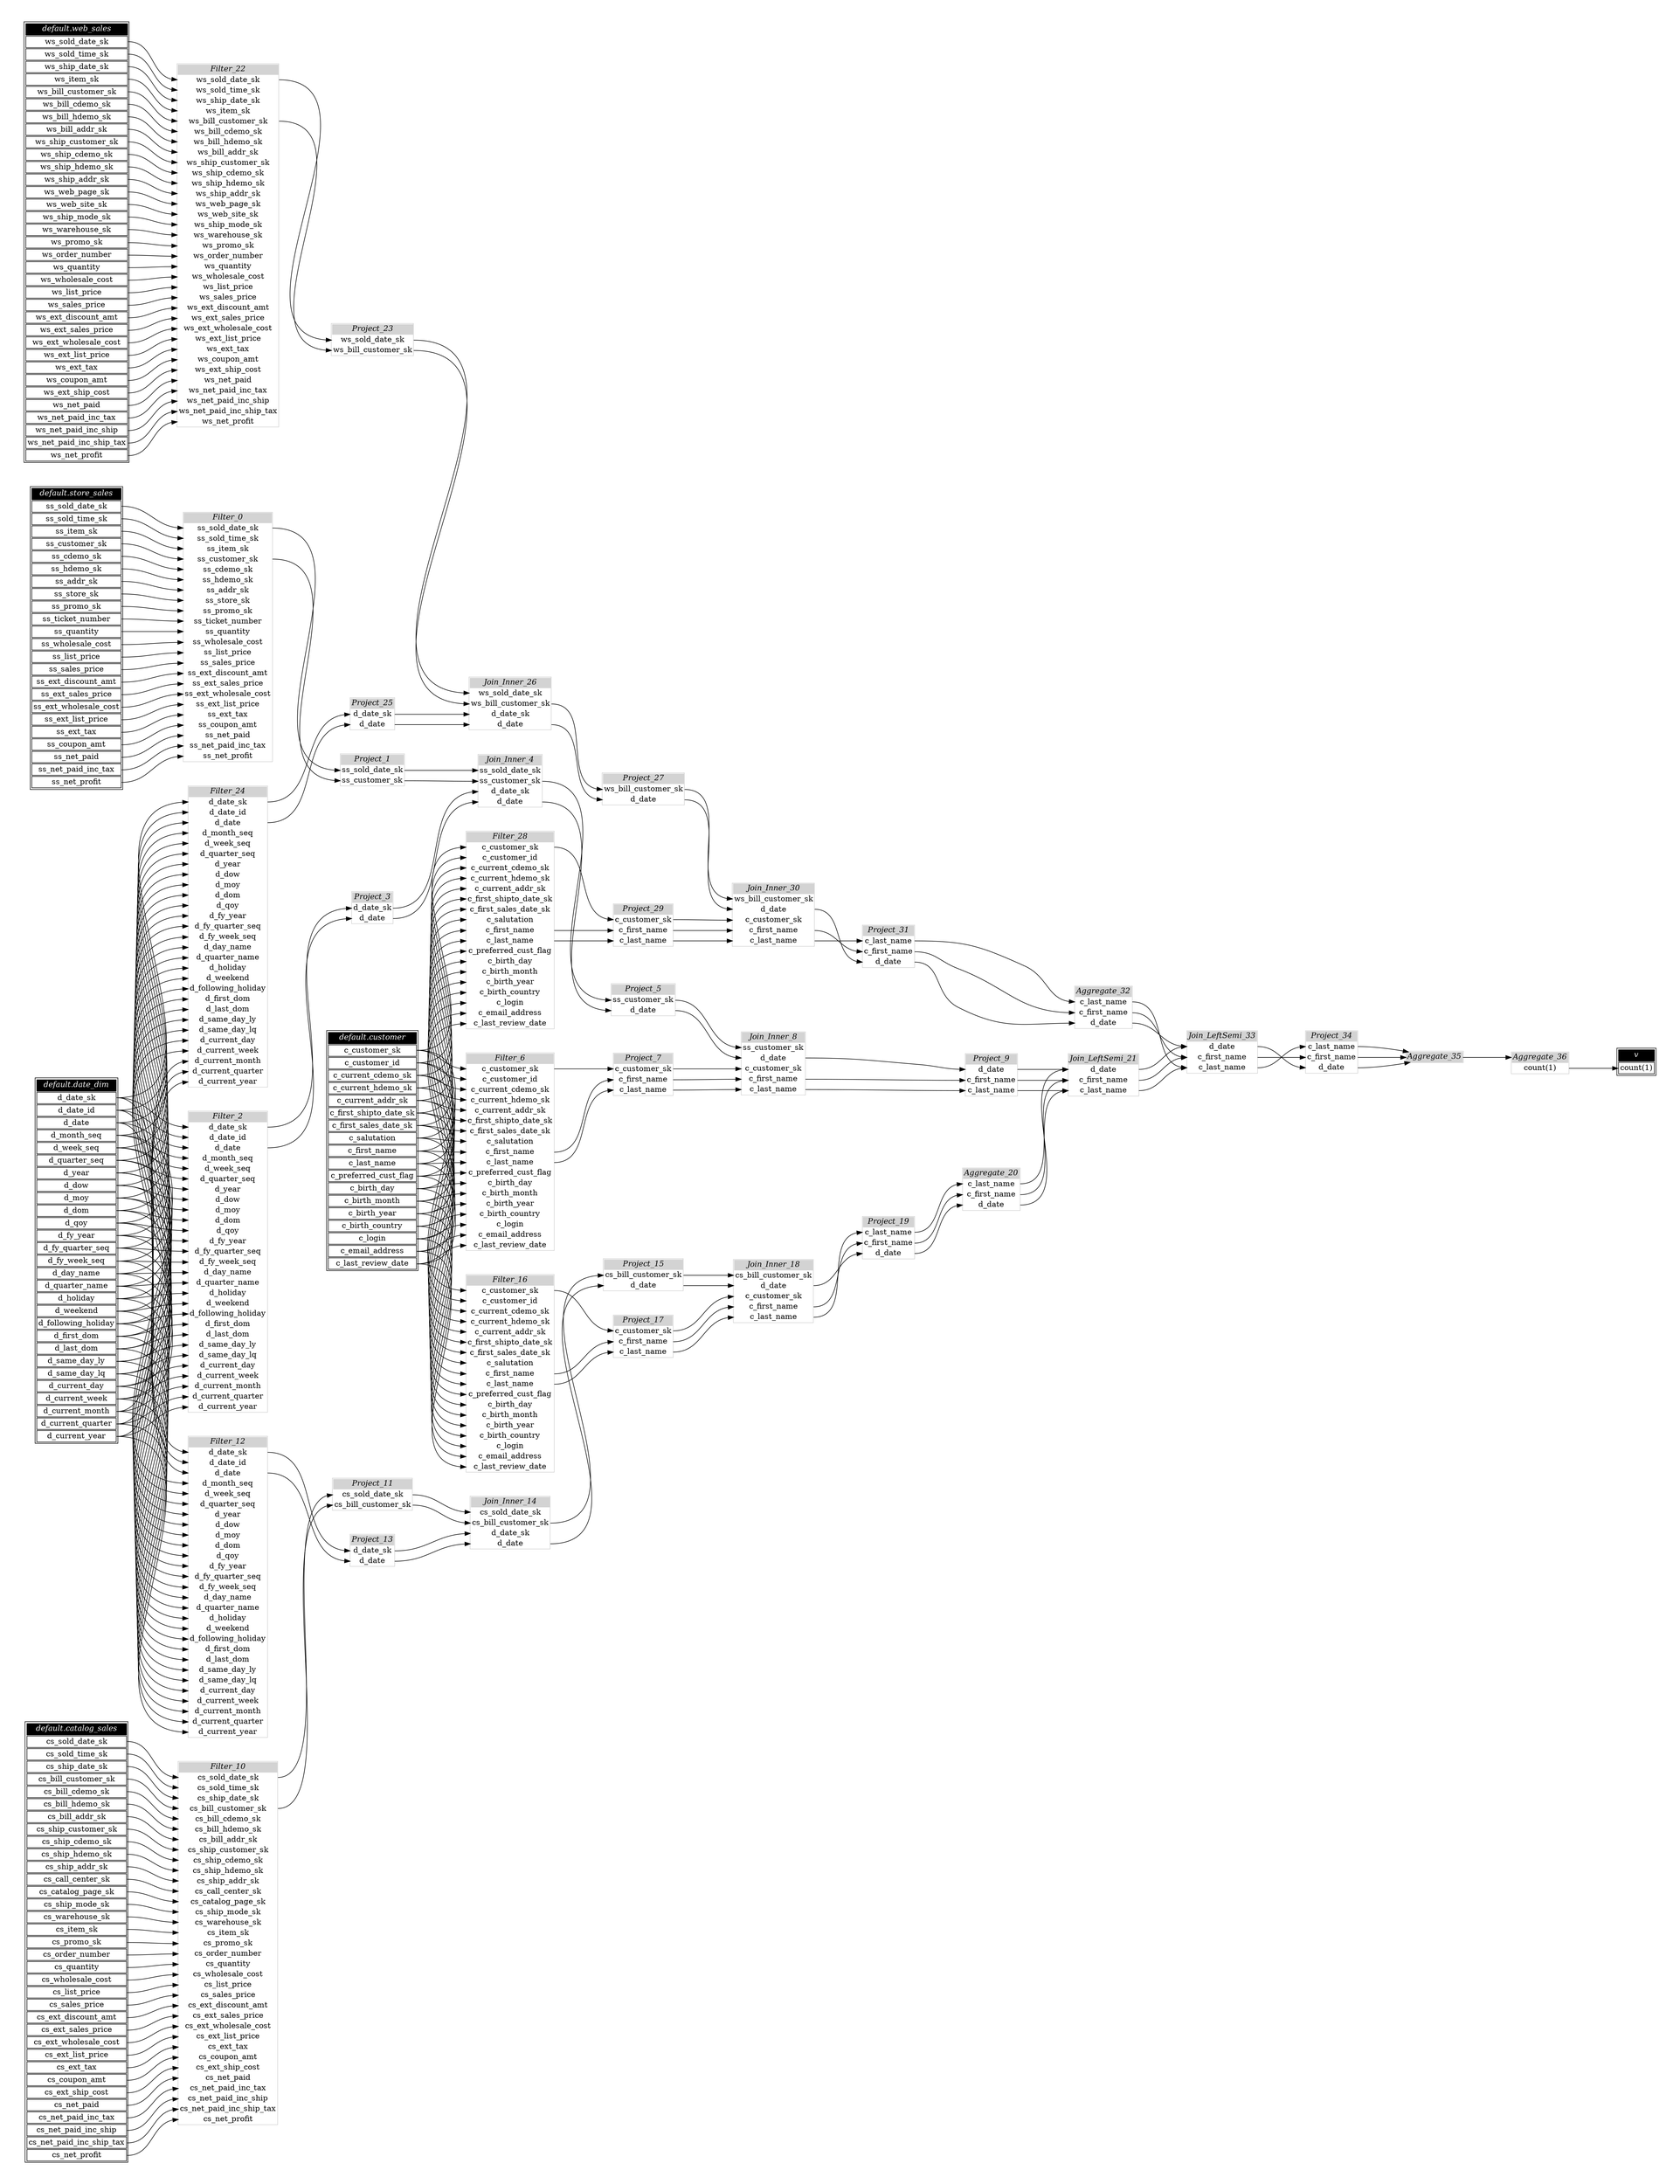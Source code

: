 // Automatically generated by TPCDSFlowTestSuite


digraph {
  graph [pad="0.5" nodesep="0.5" ranksep="1" fontname="Helvetica" rankdir=LR];
  node [shape=plaintext]

  
"Aggregate_20" [label=<
<table color="lightgray" border="1" cellborder="0" cellspacing="0">
  <tr><td bgcolor="lightgray" port="nodeName"><i>Aggregate_20</i></td></tr>
  <tr><td port="0">c_last_name</td></tr>
<tr><td port="1">c_first_name</td></tr>
<tr><td port="2">d_date</td></tr>
</table>>];
       

"Aggregate_32" [label=<
<table color="lightgray" border="1" cellborder="0" cellspacing="0">
  <tr><td bgcolor="lightgray" port="nodeName"><i>Aggregate_32</i></td></tr>
  <tr><td port="0">c_last_name</td></tr>
<tr><td port="1">c_first_name</td></tr>
<tr><td port="2">d_date</td></tr>
</table>>];
       

"Aggregate_35" [label=<
<table color="lightgray" border="1" cellborder="0" cellspacing="0">
  <tr><td bgcolor="lightgray" port="nodeName"><i>Aggregate_35</i></td></tr>
  
</table>>];
       

"Aggregate_36" [label=<
<table color="lightgray" border="1" cellborder="0" cellspacing="0">
  <tr><td bgcolor="lightgray" port="nodeName"><i>Aggregate_36</i></td></tr>
  <tr><td port="0">count(1)</td></tr>
</table>>];
       

"Filter_0" [label=<
<table color="lightgray" border="1" cellborder="0" cellspacing="0">
  <tr><td bgcolor="lightgray" port="nodeName"><i>Filter_0</i></td></tr>
  <tr><td port="0">ss_sold_date_sk</td></tr>
<tr><td port="1">ss_sold_time_sk</td></tr>
<tr><td port="2">ss_item_sk</td></tr>
<tr><td port="3">ss_customer_sk</td></tr>
<tr><td port="4">ss_cdemo_sk</td></tr>
<tr><td port="5">ss_hdemo_sk</td></tr>
<tr><td port="6">ss_addr_sk</td></tr>
<tr><td port="7">ss_store_sk</td></tr>
<tr><td port="8">ss_promo_sk</td></tr>
<tr><td port="9">ss_ticket_number</td></tr>
<tr><td port="10">ss_quantity</td></tr>
<tr><td port="11">ss_wholesale_cost</td></tr>
<tr><td port="12">ss_list_price</td></tr>
<tr><td port="13">ss_sales_price</td></tr>
<tr><td port="14">ss_ext_discount_amt</td></tr>
<tr><td port="15">ss_ext_sales_price</td></tr>
<tr><td port="16">ss_ext_wholesale_cost</td></tr>
<tr><td port="17">ss_ext_list_price</td></tr>
<tr><td port="18">ss_ext_tax</td></tr>
<tr><td port="19">ss_coupon_amt</td></tr>
<tr><td port="20">ss_net_paid</td></tr>
<tr><td port="21">ss_net_paid_inc_tax</td></tr>
<tr><td port="22">ss_net_profit</td></tr>
</table>>];
       

"Filter_10" [label=<
<table color="lightgray" border="1" cellborder="0" cellspacing="0">
  <tr><td bgcolor="lightgray" port="nodeName"><i>Filter_10</i></td></tr>
  <tr><td port="0">cs_sold_date_sk</td></tr>
<tr><td port="1">cs_sold_time_sk</td></tr>
<tr><td port="2">cs_ship_date_sk</td></tr>
<tr><td port="3">cs_bill_customer_sk</td></tr>
<tr><td port="4">cs_bill_cdemo_sk</td></tr>
<tr><td port="5">cs_bill_hdemo_sk</td></tr>
<tr><td port="6">cs_bill_addr_sk</td></tr>
<tr><td port="7">cs_ship_customer_sk</td></tr>
<tr><td port="8">cs_ship_cdemo_sk</td></tr>
<tr><td port="9">cs_ship_hdemo_sk</td></tr>
<tr><td port="10">cs_ship_addr_sk</td></tr>
<tr><td port="11">cs_call_center_sk</td></tr>
<tr><td port="12">cs_catalog_page_sk</td></tr>
<tr><td port="13">cs_ship_mode_sk</td></tr>
<tr><td port="14">cs_warehouse_sk</td></tr>
<tr><td port="15">cs_item_sk</td></tr>
<tr><td port="16">cs_promo_sk</td></tr>
<tr><td port="17">cs_order_number</td></tr>
<tr><td port="18">cs_quantity</td></tr>
<tr><td port="19">cs_wholesale_cost</td></tr>
<tr><td port="20">cs_list_price</td></tr>
<tr><td port="21">cs_sales_price</td></tr>
<tr><td port="22">cs_ext_discount_amt</td></tr>
<tr><td port="23">cs_ext_sales_price</td></tr>
<tr><td port="24">cs_ext_wholesale_cost</td></tr>
<tr><td port="25">cs_ext_list_price</td></tr>
<tr><td port="26">cs_ext_tax</td></tr>
<tr><td port="27">cs_coupon_amt</td></tr>
<tr><td port="28">cs_ext_ship_cost</td></tr>
<tr><td port="29">cs_net_paid</td></tr>
<tr><td port="30">cs_net_paid_inc_tax</td></tr>
<tr><td port="31">cs_net_paid_inc_ship</td></tr>
<tr><td port="32">cs_net_paid_inc_ship_tax</td></tr>
<tr><td port="33">cs_net_profit</td></tr>
</table>>];
       

"Filter_12" [label=<
<table color="lightgray" border="1" cellborder="0" cellspacing="0">
  <tr><td bgcolor="lightgray" port="nodeName"><i>Filter_12</i></td></tr>
  <tr><td port="0">d_date_sk</td></tr>
<tr><td port="1">d_date_id</td></tr>
<tr><td port="2">d_date</td></tr>
<tr><td port="3">d_month_seq</td></tr>
<tr><td port="4">d_week_seq</td></tr>
<tr><td port="5">d_quarter_seq</td></tr>
<tr><td port="6">d_year</td></tr>
<tr><td port="7">d_dow</td></tr>
<tr><td port="8">d_moy</td></tr>
<tr><td port="9">d_dom</td></tr>
<tr><td port="10">d_qoy</td></tr>
<tr><td port="11">d_fy_year</td></tr>
<tr><td port="12">d_fy_quarter_seq</td></tr>
<tr><td port="13">d_fy_week_seq</td></tr>
<tr><td port="14">d_day_name</td></tr>
<tr><td port="15">d_quarter_name</td></tr>
<tr><td port="16">d_holiday</td></tr>
<tr><td port="17">d_weekend</td></tr>
<tr><td port="18">d_following_holiday</td></tr>
<tr><td port="19">d_first_dom</td></tr>
<tr><td port="20">d_last_dom</td></tr>
<tr><td port="21">d_same_day_ly</td></tr>
<tr><td port="22">d_same_day_lq</td></tr>
<tr><td port="23">d_current_day</td></tr>
<tr><td port="24">d_current_week</td></tr>
<tr><td port="25">d_current_month</td></tr>
<tr><td port="26">d_current_quarter</td></tr>
<tr><td port="27">d_current_year</td></tr>
</table>>];
       

"Filter_16" [label=<
<table color="lightgray" border="1" cellborder="0" cellspacing="0">
  <tr><td bgcolor="lightgray" port="nodeName"><i>Filter_16</i></td></tr>
  <tr><td port="0">c_customer_sk</td></tr>
<tr><td port="1">c_customer_id</td></tr>
<tr><td port="2">c_current_cdemo_sk</td></tr>
<tr><td port="3">c_current_hdemo_sk</td></tr>
<tr><td port="4">c_current_addr_sk</td></tr>
<tr><td port="5">c_first_shipto_date_sk</td></tr>
<tr><td port="6">c_first_sales_date_sk</td></tr>
<tr><td port="7">c_salutation</td></tr>
<tr><td port="8">c_first_name</td></tr>
<tr><td port="9">c_last_name</td></tr>
<tr><td port="10">c_preferred_cust_flag</td></tr>
<tr><td port="11">c_birth_day</td></tr>
<tr><td port="12">c_birth_month</td></tr>
<tr><td port="13">c_birth_year</td></tr>
<tr><td port="14">c_birth_country</td></tr>
<tr><td port="15">c_login</td></tr>
<tr><td port="16">c_email_address</td></tr>
<tr><td port="17">c_last_review_date</td></tr>
</table>>];
       

"Filter_2" [label=<
<table color="lightgray" border="1" cellborder="0" cellspacing="0">
  <tr><td bgcolor="lightgray" port="nodeName"><i>Filter_2</i></td></tr>
  <tr><td port="0">d_date_sk</td></tr>
<tr><td port="1">d_date_id</td></tr>
<tr><td port="2">d_date</td></tr>
<tr><td port="3">d_month_seq</td></tr>
<tr><td port="4">d_week_seq</td></tr>
<tr><td port="5">d_quarter_seq</td></tr>
<tr><td port="6">d_year</td></tr>
<tr><td port="7">d_dow</td></tr>
<tr><td port="8">d_moy</td></tr>
<tr><td port="9">d_dom</td></tr>
<tr><td port="10">d_qoy</td></tr>
<tr><td port="11">d_fy_year</td></tr>
<tr><td port="12">d_fy_quarter_seq</td></tr>
<tr><td port="13">d_fy_week_seq</td></tr>
<tr><td port="14">d_day_name</td></tr>
<tr><td port="15">d_quarter_name</td></tr>
<tr><td port="16">d_holiday</td></tr>
<tr><td port="17">d_weekend</td></tr>
<tr><td port="18">d_following_holiday</td></tr>
<tr><td port="19">d_first_dom</td></tr>
<tr><td port="20">d_last_dom</td></tr>
<tr><td port="21">d_same_day_ly</td></tr>
<tr><td port="22">d_same_day_lq</td></tr>
<tr><td port="23">d_current_day</td></tr>
<tr><td port="24">d_current_week</td></tr>
<tr><td port="25">d_current_month</td></tr>
<tr><td port="26">d_current_quarter</td></tr>
<tr><td port="27">d_current_year</td></tr>
</table>>];
       

"Filter_22" [label=<
<table color="lightgray" border="1" cellborder="0" cellspacing="0">
  <tr><td bgcolor="lightgray" port="nodeName"><i>Filter_22</i></td></tr>
  <tr><td port="0">ws_sold_date_sk</td></tr>
<tr><td port="1">ws_sold_time_sk</td></tr>
<tr><td port="2">ws_ship_date_sk</td></tr>
<tr><td port="3">ws_item_sk</td></tr>
<tr><td port="4">ws_bill_customer_sk</td></tr>
<tr><td port="5">ws_bill_cdemo_sk</td></tr>
<tr><td port="6">ws_bill_hdemo_sk</td></tr>
<tr><td port="7">ws_bill_addr_sk</td></tr>
<tr><td port="8">ws_ship_customer_sk</td></tr>
<tr><td port="9">ws_ship_cdemo_sk</td></tr>
<tr><td port="10">ws_ship_hdemo_sk</td></tr>
<tr><td port="11">ws_ship_addr_sk</td></tr>
<tr><td port="12">ws_web_page_sk</td></tr>
<tr><td port="13">ws_web_site_sk</td></tr>
<tr><td port="14">ws_ship_mode_sk</td></tr>
<tr><td port="15">ws_warehouse_sk</td></tr>
<tr><td port="16">ws_promo_sk</td></tr>
<tr><td port="17">ws_order_number</td></tr>
<tr><td port="18">ws_quantity</td></tr>
<tr><td port="19">ws_wholesale_cost</td></tr>
<tr><td port="20">ws_list_price</td></tr>
<tr><td port="21">ws_sales_price</td></tr>
<tr><td port="22">ws_ext_discount_amt</td></tr>
<tr><td port="23">ws_ext_sales_price</td></tr>
<tr><td port="24">ws_ext_wholesale_cost</td></tr>
<tr><td port="25">ws_ext_list_price</td></tr>
<tr><td port="26">ws_ext_tax</td></tr>
<tr><td port="27">ws_coupon_amt</td></tr>
<tr><td port="28">ws_ext_ship_cost</td></tr>
<tr><td port="29">ws_net_paid</td></tr>
<tr><td port="30">ws_net_paid_inc_tax</td></tr>
<tr><td port="31">ws_net_paid_inc_ship</td></tr>
<tr><td port="32">ws_net_paid_inc_ship_tax</td></tr>
<tr><td port="33">ws_net_profit</td></tr>
</table>>];
       

"Filter_24" [label=<
<table color="lightgray" border="1" cellborder="0" cellspacing="0">
  <tr><td bgcolor="lightgray" port="nodeName"><i>Filter_24</i></td></tr>
  <tr><td port="0">d_date_sk</td></tr>
<tr><td port="1">d_date_id</td></tr>
<tr><td port="2">d_date</td></tr>
<tr><td port="3">d_month_seq</td></tr>
<tr><td port="4">d_week_seq</td></tr>
<tr><td port="5">d_quarter_seq</td></tr>
<tr><td port="6">d_year</td></tr>
<tr><td port="7">d_dow</td></tr>
<tr><td port="8">d_moy</td></tr>
<tr><td port="9">d_dom</td></tr>
<tr><td port="10">d_qoy</td></tr>
<tr><td port="11">d_fy_year</td></tr>
<tr><td port="12">d_fy_quarter_seq</td></tr>
<tr><td port="13">d_fy_week_seq</td></tr>
<tr><td port="14">d_day_name</td></tr>
<tr><td port="15">d_quarter_name</td></tr>
<tr><td port="16">d_holiday</td></tr>
<tr><td port="17">d_weekend</td></tr>
<tr><td port="18">d_following_holiday</td></tr>
<tr><td port="19">d_first_dom</td></tr>
<tr><td port="20">d_last_dom</td></tr>
<tr><td port="21">d_same_day_ly</td></tr>
<tr><td port="22">d_same_day_lq</td></tr>
<tr><td port="23">d_current_day</td></tr>
<tr><td port="24">d_current_week</td></tr>
<tr><td port="25">d_current_month</td></tr>
<tr><td port="26">d_current_quarter</td></tr>
<tr><td port="27">d_current_year</td></tr>
</table>>];
       

"Filter_28" [label=<
<table color="lightgray" border="1" cellborder="0" cellspacing="0">
  <tr><td bgcolor="lightgray" port="nodeName"><i>Filter_28</i></td></tr>
  <tr><td port="0">c_customer_sk</td></tr>
<tr><td port="1">c_customer_id</td></tr>
<tr><td port="2">c_current_cdemo_sk</td></tr>
<tr><td port="3">c_current_hdemo_sk</td></tr>
<tr><td port="4">c_current_addr_sk</td></tr>
<tr><td port="5">c_first_shipto_date_sk</td></tr>
<tr><td port="6">c_first_sales_date_sk</td></tr>
<tr><td port="7">c_salutation</td></tr>
<tr><td port="8">c_first_name</td></tr>
<tr><td port="9">c_last_name</td></tr>
<tr><td port="10">c_preferred_cust_flag</td></tr>
<tr><td port="11">c_birth_day</td></tr>
<tr><td port="12">c_birth_month</td></tr>
<tr><td port="13">c_birth_year</td></tr>
<tr><td port="14">c_birth_country</td></tr>
<tr><td port="15">c_login</td></tr>
<tr><td port="16">c_email_address</td></tr>
<tr><td port="17">c_last_review_date</td></tr>
</table>>];
       

"Filter_6" [label=<
<table color="lightgray" border="1" cellborder="0" cellspacing="0">
  <tr><td bgcolor="lightgray" port="nodeName"><i>Filter_6</i></td></tr>
  <tr><td port="0">c_customer_sk</td></tr>
<tr><td port="1">c_customer_id</td></tr>
<tr><td port="2">c_current_cdemo_sk</td></tr>
<tr><td port="3">c_current_hdemo_sk</td></tr>
<tr><td port="4">c_current_addr_sk</td></tr>
<tr><td port="5">c_first_shipto_date_sk</td></tr>
<tr><td port="6">c_first_sales_date_sk</td></tr>
<tr><td port="7">c_salutation</td></tr>
<tr><td port="8">c_first_name</td></tr>
<tr><td port="9">c_last_name</td></tr>
<tr><td port="10">c_preferred_cust_flag</td></tr>
<tr><td port="11">c_birth_day</td></tr>
<tr><td port="12">c_birth_month</td></tr>
<tr><td port="13">c_birth_year</td></tr>
<tr><td port="14">c_birth_country</td></tr>
<tr><td port="15">c_login</td></tr>
<tr><td port="16">c_email_address</td></tr>
<tr><td port="17">c_last_review_date</td></tr>
</table>>];
       

"Join_Inner_14" [label=<
<table color="lightgray" border="1" cellborder="0" cellspacing="0">
  <tr><td bgcolor="lightgray" port="nodeName"><i>Join_Inner_14</i></td></tr>
  <tr><td port="0">cs_sold_date_sk</td></tr>
<tr><td port="1">cs_bill_customer_sk</td></tr>
<tr><td port="2">d_date_sk</td></tr>
<tr><td port="3">d_date</td></tr>
</table>>];
       

"Join_Inner_18" [label=<
<table color="lightgray" border="1" cellborder="0" cellspacing="0">
  <tr><td bgcolor="lightgray" port="nodeName"><i>Join_Inner_18</i></td></tr>
  <tr><td port="0">cs_bill_customer_sk</td></tr>
<tr><td port="1">d_date</td></tr>
<tr><td port="2">c_customer_sk</td></tr>
<tr><td port="3">c_first_name</td></tr>
<tr><td port="4">c_last_name</td></tr>
</table>>];
       

"Join_Inner_26" [label=<
<table color="lightgray" border="1" cellborder="0" cellspacing="0">
  <tr><td bgcolor="lightgray" port="nodeName"><i>Join_Inner_26</i></td></tr>
  <tr><td port="0">ws_sold_date_sk</td></tr>
<tr><td port="1">ws_bill_customer_sk</td></tr>
<tr><td port="2">d_date_sk</td></tr>
<tr><td port="3">d_date</td></tr>
</table>>];
       

"Join_Inner_30" [label=<
<table color="lightgray" border="1" cellborder="0" cellspacing="0">
  <tr><td bgcolor="lightgray" port="nodeName"><i>Join_Inner_30</i></td></tr>
  <tr><td port="0">ws_bill_customer_sk</td></tr>
<tr><td port="1">d_date</td></tr>
<tr><td port="2">c_customer_sk</td></tr>
<tr><td port="3">c_first_name</td></tr>
<tr><td port="4">c_last_name</td></tr>
</table>>];
       

"Join_Inner_4" [label=<
<table color="lightgray" border="1" cellborder="0" cellspacing="0">
  <tr><td bgcolor="lightgray" port="nodeName"><i>Join_Inner_4</i></td></tr>
  <tr><td port="0">ss_sold_date_sk</td></tr>
<tr><td port="1">ss_customer_sk</td></tr>
<tr><td port="2">d_date_sk</td></tr>
<tr><td port="3">d_date</td></tr>
</table>>];
       

"Join_Inner_8" [label=<
<table color="lightgray" border="1" cellborder="0" cellspacing="0">
  <tr><td bgcolor="lightgray" port="nodeName"><i>Join_Inner_8</i></td></tr>
  <tr><td port="0">ss_customer_sk</td></tr>
<tr><td port="1">d_date</td></tr>
<tr><td port="2">c_customer_sk</td></tr>
<tr><td port="3">c_first_name</td></tr>
<tr><td port="4">c_last_name</td></tr>
</table>>];
       

"Join_LeftSemi_21" [label=<
<table color="lightgray" border="1" cellborder="0" cellspacing="0">
  <tr><td bgcolor="lightgray" port="nodeName"><i>Join_LeftSemi_21</i></td></tr>
  <tr><td port="0">d_date</td></tr>
<tr><td port="1">c_first_name</td></tr>
<tr><td port="2">c_last_name</td></tr>
</table>>];
       

"Join_LeftSemi_33" [label=<
<table color="lightgray" border="1" cellborder="0" cellspacing="0">
  <tr><td bgcolor="lightgray" port="nodeName"><i>Join_LeftSemi_33</i></td></tr>
  <tr><td port="0">d_date</td></tr>
<tr><td port="1">c_first_name</td></tr>
<tr><td port="2">c_last_name</td></tr>
</table>>];
       

"Project_1" [label=<
<table color="lightgray" border="1" cellborder="0" cellspacing="0">
  <tr><td bgcolor="lightgray" port="nodeName"><i>Project_1</i></td></tr>
  <tr><td port="0">ss_sold_date_sk</td></tr>
<tr><td port="1">ss_customer_sk</td></tr>
</table>>];
       

"Project_11" [label=<
<table color="lightgray" border="1" cellborder="0" cellspacing="0">
  <tr><td bgcolor="lightgray" port="nodeName"><i>Project_11</i></td></tr>
  <tr><td port="0">cs_sold_date_sk</td></tr>
<tr><td port="1">cs_bill_customer_sk</td></tr>
</table>>];
       

"Project_13" [label=<
<table color="lightgray" border="1" cellborder="0" cellspacing="0">
  <tr><td bgcolor="lightgray" port="nodeName"><i>Project_13</i></td></tr>
  <tr><td port="0">d_date_sk</td></tr>
<tr><td port="1">d_date</td></tr>
</table>>];
       

"Project_15" [label=<
<table color="lightgray" border="1" cellborder="0" cellspacing="0">
  <tr><td bgcolor="lightgray" port="nodeName"><i>Project_15</i></td></tr>
  <tr><td port="0">cs_bill_customer_sk</td></tr>
<tr><td port="1">d_date</td></tr>
</table>>];
       

"Project_17" [label=<
<table color="lightgray" border="1" cellborder="0" cellspacing="0">
  <tr><td bgcolor="lightgray" port="nodeName"><i>Project_17</i></td></tr>
  <tr><td port="0">c_customer_sk</td></tr>
<tr><td port="1">c_first_name</td></tr>
<tr><td port="2">c_last_name</td></tr>
</table>>];
       

"Project_19" [label=<
<table color="lightgray" border="1" cellborder="0" cellspacing="0">
  <tr><td bgcolor="lightgray" port="nodeName"><i>Project_19</i></td></tr>
  <tr><td port="0">c_last_name</td></tr>
<tr><td port="1">c_first_name</td></tr>
<tr><td port="2">d_date</td></tr>
</table>>];
       

"Project_23" [label=<
<table color="lightgray" border="1" cellborder="0" cellspacing="0">
  <tr><td bgcolor="lightgray" port="nodeName"><i>Project_23</i></td></tr>
  <tr><td port="0">ws_sold_date_sk</td></tr>
<tr><td port="1">ws_bill_customer_sk</td></tr>
</table>>];
       

"Project_25" [label=<
<table color="lightgray" border="1" cellborder="0" cellspacing="0">
  <tr><td bgcolor="lightgray" port="nodeName"><i>Project_25</i></td></tr>
  <tr><td port="0">d_date_sk</td></tr>
<tr><td port="1">d_date</td></tr>
</table>>];
       

"Project_27" [label=<
<table color="lightgray" border="1" cellborder="0" cellspacing="0">
  <tr><td bgcolor="lightgray" port="nodeName"><i>Project_27</i></td></tr>
  <tr><td port="0">ws_bill_customer_sk</td></tr>
<tr><td port="1">d_date</td></tr>
</table>>];
       

"Project_29" [label=<
<table color="lightgray" border="1" cellborder="0" cellspacing="0">
  <tr><td bgcolor="lightgray" port="nodeName"><i>Project_29</i></td></tr>
  <tr><td port="0">c_customer_sk</td></tr>
<tr><td port="1">c_first_name</td></tr>
<tr><td port="2">c_last_name</td></tr>
</table>>];
       

"Project_3" [label=<
<table color="lightgray" border="1" cellborder="0" cellspacing="0">
  <tr><td bgcolor="lightgray" port="nodeName"><i>Project_3</i></td></tr>
  <tr><td port="0">d_date_sk</td></tr>
<tr><td port="1">d_date</td></tr>
</table>>];
       

"Project_31" [label=<
<table color="lightgray" border="1" cellborder="0" cellspacing="0">
  <tr><td bgcolor="lightgray" port="nodeName"><i>Project_31</i></td></tr>
  <tr><td port="0">c_last_name</td></tr>
<tr><td port="1">c_first_name</td></tr>
<tr><td port="2">d_date</td></tr>
</table>>];
       

"Project_34" [label=<
<table color="lightgray" border="1" cellborder="0" cellspacing="0">
  <tr><td bgcolor="lightgray" port="nodeName"><i>Project_34</i></td></tr>
  <tr><td port="0">c_last_name</td></tr>
<tr><td port="1">c_first_name</td></tr>
<tr><td port="2">d_date</td></tr>
</table>>];
       

"Project_5" [label=<
<table color="lightgray" border="1" cellborder="0" cellspacing="0">
  <tr><td bgcolor="lightgray" port="nodeName"><i>Project_5</i></td></tr>
  <tr><td port="0">ss_customer_sk</td></tr>
<tr><td port="1">d_date</td></tr>
</table>>];
       

"Project_7" [label=<
<table color="lightgray" border="1" cellborder="0" cellspacing="0">
  <tr><td bgcolor="lightgray" port="nodeName"><i>Project_7</i></td></tr>
  <tr><td port="0">c_customer_sk</td></tr>
<tr><td port="1">c_first_name</td></tr>
<tr><td port="2">c_last_name</td></tr>
</table>>];
       

"Project_9" [label=<
<table color="lightgray" border="1" cellborder="0" cellspacing="0">
  <tr><td bgcolor="lightgray" port="nodeName"><i>Project_9</i></td></tr>
  <tr><td port="0">d_date</td></tr>
<tr><td port="1">c_first_name</td></tr>
<tr><td port="2">c_last_name</td></tr>
</table>>];
       

"default.catalog_sales" [color="black" label=<
<table>
  <tr><td bgcolor="black" port="nodeName"><i><font color="white">default.catalog_sales</font></i></td></tr>
  <tr><td port="0">cs_sold_date_sk</td></tr>
<tr><td port="1">cs_sold_time_sk</td></tr>
<tr><td port="2">cs_ship_date_sk</td></tr>
<tr><td port="3">cs_bill_customer_sk</td></tr>
<tr><td port="4">cs_bill_cdemo_sk</td></tr>
<tr><td port="5">cs_bill_hdemo_sk</td></tr>
<tr><td port="6">cs_bill_addr_sk</td></tr>
<tr><td port="7">cs_ship_customer_sk</td></tr>
<tr><td port="8">cs_ship_cdemo_sk</td></tr>
<tr><td port="9">cs_ship_hdemo_sk</td></tr>
<tr><td port="10">cs_ship_addr_sk</td></tr>
<tr><td port="11">cs_call_center_sk</td></tr>
<tr><td port="12">cs_catalog_page_sk</td></tr>
<tr><td port="13">cs_ship_mode_sk</td></tr>
<tr><td port="14">cs_warehouse_sk</td></tr>
<tr><td port="15">cs_item_sk</td></tr>
<tr><td port="16">cs_promo_sk</td></tr>
<tr><td port="17">cs_order_number</td></tr>
<tr><td port="18">cs_quantity</td></tr>
<tr><td port="19">cs_wholesale_cost</td></tr>
<tr><td port="20">cs_list_price</td></tr>
<tr><td port="21">cs_sales_price</td></tr>
<tr><td port="22">cs_ext_discount_amt</td></tr>
<tr><td port="23">cs_ext_sales_price</td></tr>
<tr><td port="24">cs_ext_wholesale_cost</td></tr>
<tr><td port="25">cs_ext_list_price</td></tr>
<tr><td port="26">cs_ext_tax</td></tr>
<tr><td port="27">cs_coupon_amt</td></tr>
<tr><td port="28">cs_ext_ship_cost</td></tr>
<tr><td port="29">cs_net_paid</td></tr>
<tr><td port="30">cs_net_paid_inc_tax</td></tr>
<tr><td port="31">cs_net_paid_inc_ship</td></tr>
<tr><td port="32">cs_net_paid_inc_ship_tax</td></tr>
<tr><td port="33">cs_net_profit</td></tr>
</table>>];
       

"default.customer" [color="black" label=<
<table>
  <tr><td bgcolor="black" port="nodeName"><i><font color="white">default.customer</font></i></td></tr>
  <tr><td port="0">c_customer_sk</td></tr>
<tr><td port="1">c_customer_id</td></tr>
<tr><td port="2">c_current_cdemo_sk</td></tr>
<tr><td port="3">c_current_hdemo_sk</td></tr>
<tr><td port="4">c_current_addr_sk</td></tr>
<tr><td port="5">c_first_shipto_date_sk</td></tr>
<tr><td port="6">c_first_sales_date_sk</td></tr>
<tr><td port="7">c_salutation</td></tr>
<tr><td port="8">c_first_name</td></tr>
<tr><td port="9">c_last_name</td></tr>
<tr><td port="10">c_preferred_cust_flag</td></tr>
<tr><td port="11">c_birth_day</td></tr>
<tr><td port="12">c_birth_month</td></tr>
<tr><td port="13">c_birth_year</td></tr>
<tr><td port="14">c_birth_country</td></tr>
<tr><td port="15">c_login</td></tr>
<tr><td port="16">c_email_address</td></tr>
<tr><td port="17">c_last_review_date</td></tr>
</table>>];
       

"default.date_dim" [color="black" label=<
<table>
  <tr><td bgcolor="black" port="nodeName"><i><font color="white">default.date_dim</font></i></td></tr>
  <tr><td port="0">d_date_sk</td></tr>
<tr><td port="1">d_date_id</td></tr>
<tr><td port="2">d_date</td></tr>
<tr><td port="3">d_month_seq</td></tr>
<tr><td port="4">d_week_seq</td></tr>
<tr><td port="5">d_quarter_seq</td></tr>
<tr><td port="6">d_year</td></tr>
<tr><td port="7">d_dow</td></tr>
<tr><td port="8">d_moy</td></tr>
<tr><td port="9">d_dom</td></tr>
<tr><td port="10">d_qoy</td></tr>
<tr><td port="11">d_fy_year</td></tr>
<tr><td port="12">d_fy_quarter_seq</td></tr>
<tr><td port="13">d_fy_week_seq</td></tr>
<tr><td port="14">d_day_name</td></tr>
<tr><td port="15">d_quarter_name</td></tr>
<tr><td port="16">d_holiday</td></tr>
<tr><td port="17">d_weekend</td></tr>
<tr><td port="18">d_following_holiday</td></tr>
<tr><td port="19">d_first_dom</td></tr>
<tr><td port="20">d_last_dom</td></tr>
<tr><td port="21">d_same_day_ly</td></tr>
<tr><td port="22">d_same_day_lq</td></tr>
<tr><td port="23">d_current_day</td></tr>
<tr><td port="24">d_current_week</td></tr>
<tr><td port="25">d_current_month</td></tr>
<tr><td port="26">d_current_quarter</td></tr>
<tr><td port="27">d_current_year</td></tr>
</table>>];
       

"default.store_sales" [color="black" label=<
<table>
  <tr><td bgcolor="black" port="nodeName"><i><font color="white">default.store_sales</font></i></td></tr>
  <tr><td port="0">ss_sold_date_sk</td></tr>
<tr><td port="1">ss_sold_time_sk</td></tr>
<tr><td port="2">ss_item_sk</td></tr>
<tr><td port="3">ss_customer_sk</td></tr>
<tr><td port="4">ss_cdemo_sk</td></tr>
<tr><td port="5">ss_hdemo_sk</td></tr>
<tr><td port="6">ss_addr_sk</td></tr>
<tr><td port="7">ss_store_sk</td></tr>
<tr><td port="8">ss_promo_sk</td></tr>
<tr><td port="9">ss_ticket_number</td></tr>
<tr><td port="10">ss_quantity</td></tr>
<tr><td port="11">ss_wholesale_cost</td></tr>
<tr><td port="12">ss_list_price</td></tr>
<tr><td port="13">ss_sales_price</td></tr>
<tr><td port="14">ss_ext_discount_amt</td></tr>
<tr><td port="15">ss_ext_sales_price</td></tr>
<tr><td port="16">ss_ext_wholesale_cost</td></tr>
<tr><td port="17">ss_ext_list_price</td></tr>
<tr><td port="18">ss_ext_tax</td></tr>
<tr><td port="19">ss_coupon_amt</td></tr>
<tr><td port="20">ss_net_paid</td></tr>
<tr><td port="21">ss_net_paid_inc_tax</td></tr>
<tr><td port="22">ss_net_profit</td></tr>
</table>>];
       

"default.web_sales" [color="black" label=<
<table>
  <tr><td bgcolor="black" port="nodeName"><i><font color="white">default.web_sales</font></i></td></tr>
  <tr><td port="0">ws_sold_date_sk</td></tr>
<tr><td port="1">ws_sold_time_sk</td></tr>
<tr><td port="2">ws_ship_date_sk</td></tr>
<tr><td port="3">ws_item_sk</td></tr>
<tr><td port="4">ws_bill_customer_sk</td></tr>
<tr><td port="5">ws_bill_cdemo_sk</td></tr>
<tr><td port="6">ws_bill_hdemo_sk</td></tr>
<tr><td port="7">ws_bill_addr_sk</td></tr>
<tr><td port="8">ws_ship_customer_sk</td></tr>
<tr><td port="9">ws_ship_cdemo_sk</td></tr>
<tr><td port="10">ws_ship_hdemo_sk</td></tr>
<tr><td port="11">ws_ship_addr_sk</td></tr>
<tr><td port="12">ws_web_page_sk</td></tr>
<tr><td port="13">ws_web_site_sk</td></tr>
<tr><td port="14">ws_ship_mode_sk</td></tr>
<tr><td port="15">ws_warehouse_sk</td></tr>
<tr><td port="16">ws_promo_sk</td></tr>
<tr><td port="17">ws_order_number</td></tr>
<tr><td port="18">ws_quantity</td></tr>
<tr><td port="19">ws_wholesale_cost</td></tr>
<tr><td port="20">ws_list_price</td></tr>
<tr><td port="21">ws_sales_price</td></tr>
<tr><td port="22">ws_ext_discount_amt</td></tr>
<tr><td port="23">ws_ext_sales_price</td></tr>
<tr><td port="24">ws_ext_wholesale_cost</td></tr>
<tr><td port="25">ws_ext_list_price</td></tr>
<tr><td port="26">ws_ext_tax</td></tr>
<tr><td port="27">ws_coupon_amt</td></tr>
<tr><td port="28">ws_ext_ship_cost</td></tr>
<tr><td port="29">ws_net_paid</td></tr>
<tr><td port="30">ws_net_paid_inc_tax</td></tr>
<tr><td port="31">ws_net_paid_inc_ship</td></tr>
<tr><td port="32">ws_net_paid_inc_ship_tax</td></tr>
<tr><td port="33">ws_net_profit</td></tr>
</table>>];
       

"v" [color="black" label=<
<table>
  <tr><td bgcolor="black" port="nodeName"><i><font color="white">v</font></i></td></tr>
  <tr><td port="0">count(1)</td></tr>
</table>>];
       
  "Aggregate_20":0 -> "Join_LeftSemi_21":2;
"Aggregate_20":1 -> "Join_LeftSemi_21":1;
"Aggregate_20":2 -> "Join_LeftSemi_21":0;
"Aggregate_32":0 -> "Join_LeftSemi_33":2;
"Aggregate_32":1 -> "Join_LeftSemi_33":1;
"Aggregate_32":2 -> "Join_LeftSemi_33":0;
"Aggregate_35":nodeName -> "Aggregate_36":nodeName
"Aggregate_36":0 -> "v":0;
"Filter_0":0 -> "Project_1":0;
"Filter_0":3 -> "Project_1":1;
"Filter_10":0 -> "Project_11":0;
"Filter_10":3 -> "Project_11":1;
"Filter_12":0 -> "Project_13":0;
"Filter_12":2 -> "Project_13":1;
"Filter_16":0 -> "Project_17":0;
"Filter_16":8 -> "Project_17":1;
"Filter_16":9 -> "Project_17":2;
"Filter_2":0 -> "Project_3":0;
"Filter_2":2 -> "Project_3":1;
"Filter_22":0 -> "Project_23":0;
"Filter_22":4 -> "Project_23":1;
"Filter_24":0 -> "Project_25":0;
"Filter_24":2 -> "Project_25":1;
"Filter_28":0 -> "Project_29":0;
"Filter_28":8 -> "Project_29":1;
"Filter_28":9 -> "Project_29":2;
"Filter_6":0 -> "Project_7":0;
"Filter_6":8 -> "Project_7":1;
"Filter_6":9 -> "Project_7":2;
"Join_Inner_14":1 -> "Project_15":0;
"Join_Inner_14":3 -> "Project_15":1;
"Join_Inner_18":1 -> "Project_19":2;
"Join_Inner_18":3 -> "Project_19":1;
"Join_Inner_18":4 -> "Project_19":0;
"Join_Inner_26":1 -> "Project_27":0;
"Join_Inner_26":3 -> "Project_27":1;
"Join_Inner_30":1 -> "Project_31":2;
"Join_Inner_30":3 -> "Project_31":1;
"Join_Inner_30":4 -> "Project_31":0;
"Join_Inner_4":1 -> "Project_5":0;
"Join_Inner_4":3 -> "Project_5":1;
"Join_Inner_8":1 -> "Project_9":0;
"Join_Inner_8":3 -> "Project_9":1;
"Join_Inner_8":4 -> "Project_9":2;
"Join_LeftSemi_21":0 -> "Join_LeftSemi_33":0;
"Join_LeftSemi_21":1 -> "Join_LeftSemi_33":1;
"Join_LeftSemi_21":2 -> "Join_LeftSemi_33":2;
"Join_LeftSemi_33":0 -> "Project_34":2;
"Join_LeftSemi_33":1 -> "Project_34":1;
"Join_LeftSemi_33":2 -> "Project_34":0;
"Project_1":0 -> "Join_Inner_4":0;
"Project_1":1 -> "Join_Inner_4":1;
"Project_11":0 -> "Join_Inner_14":0;
"Project_11":1 -> "Join_Inner_14":1;
"Project_13":0 -> "Join_Inner_14":2;
"Project_13":1 -> "Join_Inner_14":3;
"Project_15":0 -> "Join_Inner_18":0;
"Project_15":1 -> "Join_Inner_18":1;
"Project_17":0 -> "Join_Inner_18":2;
"Project_17":1 -> "Join_Inner_18":3;
"Project_17":2 -> "Join_Inner_18":4;
"Project_19":0 -> "Aggregate_20":0;
"Project_19":1 -> "Aggregate_20":1;
"Project_19":2 -> "Aggregate_20":2;
"Project_23":0 -> "Join_Inner_26":0;
"Project_23":1 -> "Join_Inner_26":1;
"Project_25":0 -> "Join_Inner_26":2;
"Project_25":1 -> "Join_Inner_26":3;
"Project_27":0 -> "Join_Inner_30":0;
"Project_27":1 -> "Join_Inner_30":1;
"Project_29":0 -> "Join_Inner_30":2;
"Project_29":1 -> "Join_Inner_30":3;
"Project_29":2 -> "Join_Inner_30":4;
"Project_3":0 -> "Join_Inner_4":2;
"Project_3":1 -> "Join_Inner_4":3;
"Project_31":0 -> "Aggregate_32":0;
"Project_31":1 -> "Aggregate_32":1;
"Project_31":2 -> "Aggregate_32":2;
"Project_34":0 -> "Aggregate_35":nodeName
"Project_34":1 -> "Aggregate_35":nodeName
"Project_34":2 -> "Aggregate_35":nodeName
"Project_5":0 -> "Join_Inner_8":0;
"Project_5":1 -> "Join_Inner_8":1;
"Project_7":0 -> "Join_Inner_8":2;
"Project_7":1 -> "Join_Inner_8":3;
"Project_7":2 -> "Join_Inner_8":4;
"Project_9":0 -> "Join_LeftSemi_21":0;
"Project_9":1 -> "Join_LeftSemi_21":1;
"Project_9":2 -> "Join_LeftSemi_21":2;
"default.catalog_sales":0 -> "Filter_10":0;
"default.catalog_sales":1 -> "Filter_10":1;
"default.catalog_sales":10 -> "Filter_10":10;
"default.catalog_sales":11 -> "Filter_10":11;
"default.catalog_sales":12 -> "Filter_10":12;
"default.catalog_sales":13 -> "Filter_10":13;
"default.catalog_sales":14 -> "Filter_10":14;
"default.catalog_sales":15 -> "Filter_10":15;
"default.catalog_sales":16 -> "Filter_10":16;
"default.catalog_sales":17 -> "Filter_10":17;
"default.catalog_sales":18 -> "Filter_10":18;
"default.catalog_sales":19 -> "Filter_10":19;
"default.catalog_sales":2 -> "Filter_10":2;
"default.catalog_sales":20 -> "Filter_10":20;
"default.catalog_sales":21 -> "Filter_10":21;
"default.catalog_sales":22 -> "Filter_10":22;
"default.catalog_sales":23 -> "Filter_10":23;
"default.catalog_sales":24 -> "Filter_10":24;
"default.catalog_sales":25 -> "Filter_10":25;
"default.catalog_sales":26 -> "Filter_10":26;
"default.catalog_sales":27 -> "Filter_10":27;
"default.catalog_sales":28 -> "Filter_10":28;
"default.catalog_sales":29 -> "Filter_10":29;
"default.catalog_sales":3 -> "Filter_10":3;
"default.catalog_sales":30 -> "Filter_10":30;
"default.catalog_sales":31 -> "Filter_10":31;
"default.catalog_sales":32 -> "Filter_10":32;
"default.catalog_sales":33 -> "Filter_10":33;
"default.catalog_sales":4 -> "Filter_10":4;
"default.catalog_sales":5 -> "Filter_10":5;
"default.catalog_sales":6 -> "Filter_10":6;
"default.catalog_sales":7 -> "Filter_10":7;
"default.catalog_sales":8 -> "Filter_10":8;
"default.catalog_sales":9 -> "Filter_10":9;
"default.customer":0 -> "Filter_16":0;
"default.customer":0 -> "Filter_28":0;
"default.customer":0 -> "Filter_6":0;
"default.customer":1 -> "Filter_16":1;
"default.customer":1 -> "Filter_28":1;
"default.customer":1 -> "Filter_6":1;
"default.customer":10 -> "Filter_16":10;
"default.customer":10 -> "Filter_28":10;
"default.customer":10 -> "Filter_6":10;
"default.customer":11 -> "Filter_16":11;
"default.customer":11 -> "Filter_28":11;
"default.customer":11 -> "Filter_6":11;
"default.customer":12 -> "Filter_16":12;
"default.customer":12 -> "Filter_28":12;
"default.customer":12 -> "Filter_6":12;
"default.customer":13 -> "Filter_16":13;
"default.customer":13 -> "Filter_28":13;
"default.customer":13 -> "Filter_6":13;
"default.customer":14 -> "Filter_16":14;
"default.customer":14 -> "Filter_28":14;
"default.customer":14 -> "Filter_6":14;
"default.customer":15 -> "Filter_16":15;
"default.customer":15 -> "Filter_28":15;
"default.customer":15 -> "Filter_6":15;
"default.customer":16 -> "Filter_16":16;
"default.customer":16 -> "Filter_28":16;
"default.customer":16 -> "Filter_6":16;
"default.customer":17 -> "Filter_16":17;
"default.customer":17 -> "Filter_28":17;
"default.customer":17 -> "Filter_6":17;
"default.customer":2 -> "Filter_16":2;
"default.customer":2 -> "Filter_28":2;
"default.customer":2 -> "Filter_6":2;
"default.customer":3 -> "Filter_16":3;
"default.customer":3 -> "Filter_28":3;
"default.customer":3 -> "Filter_6":3;
"default.customer":4 -> "Filter_16":4;
"default.customer":4 -> "Filter_28":4;
"default.customer":4 -> "Filter_6":4;
"default.customer":5 -> "Filter_16":5;
"default.customer":5 -> "Filter_28":5;
"default.customer":5 -> "Filter_6":5;
"default.customer":6 -> "Filter_16":6;
"default.customer":6 -> "Filter_28":6;
"default.customer":6 -> "Filter_6":6;
"default.customer":7 -> "Filter_16":7;
"default.customer":7 -> "Filter_28":7;
"default.customer":7 -> "Filter_6":7;
"default.customer":8 -> "Filter_16":8;
"default.customer":8 -> "Filter_28":8;
"default.customer":8 -> "Filter_6":8;
"default.customer":9 -> "Filter_16":9;
"default.customer":9 -> "Filter_28":9;
"default.customer":9 -> "Filter_6":9;
"default.date_dim":0 -> "Filter_12":0;
"default.date_dim":0 -> "Filter_2":0;
"default.date_dim":0 -> "Filter_24":0;
"default.date_dim":1 -> "Filter_12":1;
"default.date_dim":1 -> "Filter_2":1;
"default.date_dim":1 -> "Filter_24":1;
"default.date_dim":10 -> "Filter_12":10;
"default.date_dim":10 -> "Filter_2":10;
"default.date_dim":10 -> "Filter_24":10;
"default.date_dim":11 -> "Filter_12":11;
"default.date_dim":11 -> "Filter_2":11;
"default.date_dim":11 -> "Filter_24":11;
"default.date_dim":12 -> "Filter_12":12;
"default.date_dim":12 -> "Filter_2":12;
"default.date_dim":12 -> "Filter_24":12;
"default.date_dim":13 -> "Filter_12":13;
"default.date_dim":13 -> "Filter_2":13;
"default.date_dim":13 -> "Filter_24":13;
"default.date_dim":14 -> "Filter_12":14;
"default.date_dim":14 -> "Filter_2":14;
"default.date_dim":14 -> "Filter_24":14;
"default.date_dim":15 -> "Filter_12":15;
"default.date_dim":15 -> "Filter_2":15;
"default.date_dim":15 -> "Filter_24":15;
"default.date_dim":16 -> "Filter_12":16;
"default.date_dim":16 -> "Filter_2":16;
"default.date_dim":16 -> "Filter_24":16;
"default.date_dim":17 -> "Filter_12":17;
"default.date_dim":17 -> "Filter_2":17;
"default.date_dim":17 -> "Filter_24":17;
"default.date_dim":18 -> "Filter_12":18;
"default.date_dim":18 -> "Filter_2":18;
"default.date_dim":18 -> "Filter_24":18;
"default.date_dim":19 -> "Filter_12":19;
"default.date_dim":19 -> "Filter_2":19;
"default.date_dim":19 -> "Filter_24":19;
"default.date_dim":2 -> "Filter_12":2;
"default.date_dim":2 -> "Filter_2":2;
"default.date_dim":2 -> "Filter_24":2;
"default.date_dim":20 -> "Filter_12":20;
"default.date_dim":20 -> "Filter_2":20;
"default.date_dim":20 -> "Filter_24":20;
"default.date_dim":21 -> "Filter_12":21;
"default.date_dim":21 -> "Filter_2":21;
"default.date_dim":21 -> "Filter_24":21;
"default.date_dim":22 -> "Filter_12":22;
"default.date_dim":22 -> "Filter_2":22;
"default.date_dim":22 -> "Filter_24":22;
"default.date_dim":23 -> "Filter_12":23;
"default.date_dim":23 -> "Filter_2":23;
"default.date_dim":23 -> "Filter_24":23;
"default.date_dim":24 -> "Filter_12":24;
"default.date_dim":24 -> "Filter_2":24;
"default.date_dim":24 -> "Filter_24":24;
"default.date_dim":25 -> "Filter_12":25;
"default.date_dim":25 -> "Filter_2":25;
"default.date_dim":25 -> "Filter_24":25;
"default.date_dim":26 -> "Filter_12":26;
"default.date_dim":26 -> "Filter_2":26;
"default.date_dim":26 -> "Filter_24":26;
"default.date_dim":27 -> "Filter_12":27;
"default.date_dim":27 -> "Filter_2":27;
"default.date_dim":27 -> "Filter_24":27;
"default.date_dim":3 -> "Filter_12":3;
"default.date_dim":3 -> "Filter_2":3;
"default.date_dim":3 -> "Filter_24":3;
"default.date_dim":4 -> "Filter_12":4;
"default.date_dim":4 -> "Filter_2":4;
"default.date_dim":4 -> "Filter_24":4;
"default.date_dim":5 -> "Filter_12":5;
"default.date_dim":5 -> "Filter_2":5;
"default.date_dim":5 -> "Filter_24":5;
"default.date_dim":6 -> "Filter_12":6;
"default.date_dim":6 -> "Filter_2":6;
"default.date_dim":6 -> "Filter_24":6;
"default.date_dim":7 -> "Filter_12":7;
"default.date_dim":7 -> "Filter_2":7;
"default.date_dim":7 -> "Filter_24":7;
"default.date_dim":8 -> "Filter_12":8;
"default.date_dim":8 -> "Filter_2":8;
"default.date_dim":8 -> "Filter_24":8;
"default.date_dim":9 -> "Filter_12":9;
"default.date_dim":9 -> "Filter_2":9;
"default.date_dim":9 -> "Filter_24":9;
"default.store_sales":0 -> "Filter_0":0;
"default.store_sales":1 -> "Filter_0":1;
"default.store_sales":10 -> "Filter_0":10;
"default.store_sales":11 -> "Filter_0":11;
"default.store_sales":12 -> "Filter_0":12;
"default.store_sales":13 -> "Filter_0":13;
"default.store_sales":14 -> "Filter_0":14;
"default.store_sales":15 -> "Filter_0":15;
"default.store_sales":16 -> "Filter_0":16;
"default.store_sales":17 -> "Filter_0":17;
"default.store_sales":18 -> "Filter_0":18;
"default.store_sales":19 -> "Filter_0":19;
"default.store_sales":2 -> "Filter_0":2;
"default.store_sales":20 -> "Filter_0":20;
"default.store_sales":21 -> "Filter_0":21;
"default.store_sales":22 -> "Filter_0":22;
"default.store_sales":3 -> "Filter_0":3;
"default.store_sales":4 -> "Filter_0":4;
"default.store_sales":5 -> "Filter_0":5;
"default.store_sales":6 -> "Filter_0":6;
"default.store_sales":7 -> "Filter_0":7;
"default.store_sales":8 -> "Filter_0":8;
"default.store_sales":9 -> "Filter_0":9;
"default.web_sales":0 -> "Filter_22":0;
"default.web_sales":1 -> "Filter_22":1;
"default.web_sales":10 -> "Filter_22":10;
"default.web_sales":11 -> "Filter_22":11;
"default.web_sales":12 -> "Filter_22":12;
"default.web_sales":13 -> "Filter_22":13;
"default.web_sales":14 -> "Filter_22":14;
"default.web_sales":15 -> "Filter_22":15;
"default.web_sales":16 -> "Filter_22":16;
"default.web_sales":17 -> "Filter_22":17;
"default.web_sales":18 -> "Filter_22":18;
"default.web_sales":19 -> "Filter_22":19;
"default.web_sales":2 -> "Filter_22":2;
"default.web_sales":20 -> "Filter_22":20;
"default.web_sales":21 -> "Filter_22":21;
"default.web_sales":22 -> "Filter_22":22;
"default.web_sales":23 -> "Filter_22":23;
"default.web_sales":24 -> "Filter_22":24;
"default.web_sales":25 -> "Filter_22":25;
"default.web_sales":26 -> "Filter_22":26;
"default.web_sales":27 -> "Filter_22":27;
"default.web_sales":28 -> "Filter_22":28;
"default.web_sales":29 -> "Filter_22":29;
"default.web_sales":3 -> "Filter_22":3;
"default.web_sales":30 -> "Filter_22":30;
"default.web_sales":31 -> "Filter_22":31;
"default.web_sales":32 -> "Filter_22":32;
"default.web_sales":33 -> "Filter_22":33;
"default.web_sales":4 -> "Filter_22":4;
"default.web_sales":5 -> "Filter_22":5;
"default.web_sales":6 -> "Filter_22":6;
"default.web_sales":7 -> "Filter_22":7;
"default.web_sales":8 -> "Filter_22":8;
"default.web_sales":9 -> "Filter_22":9;
}
       